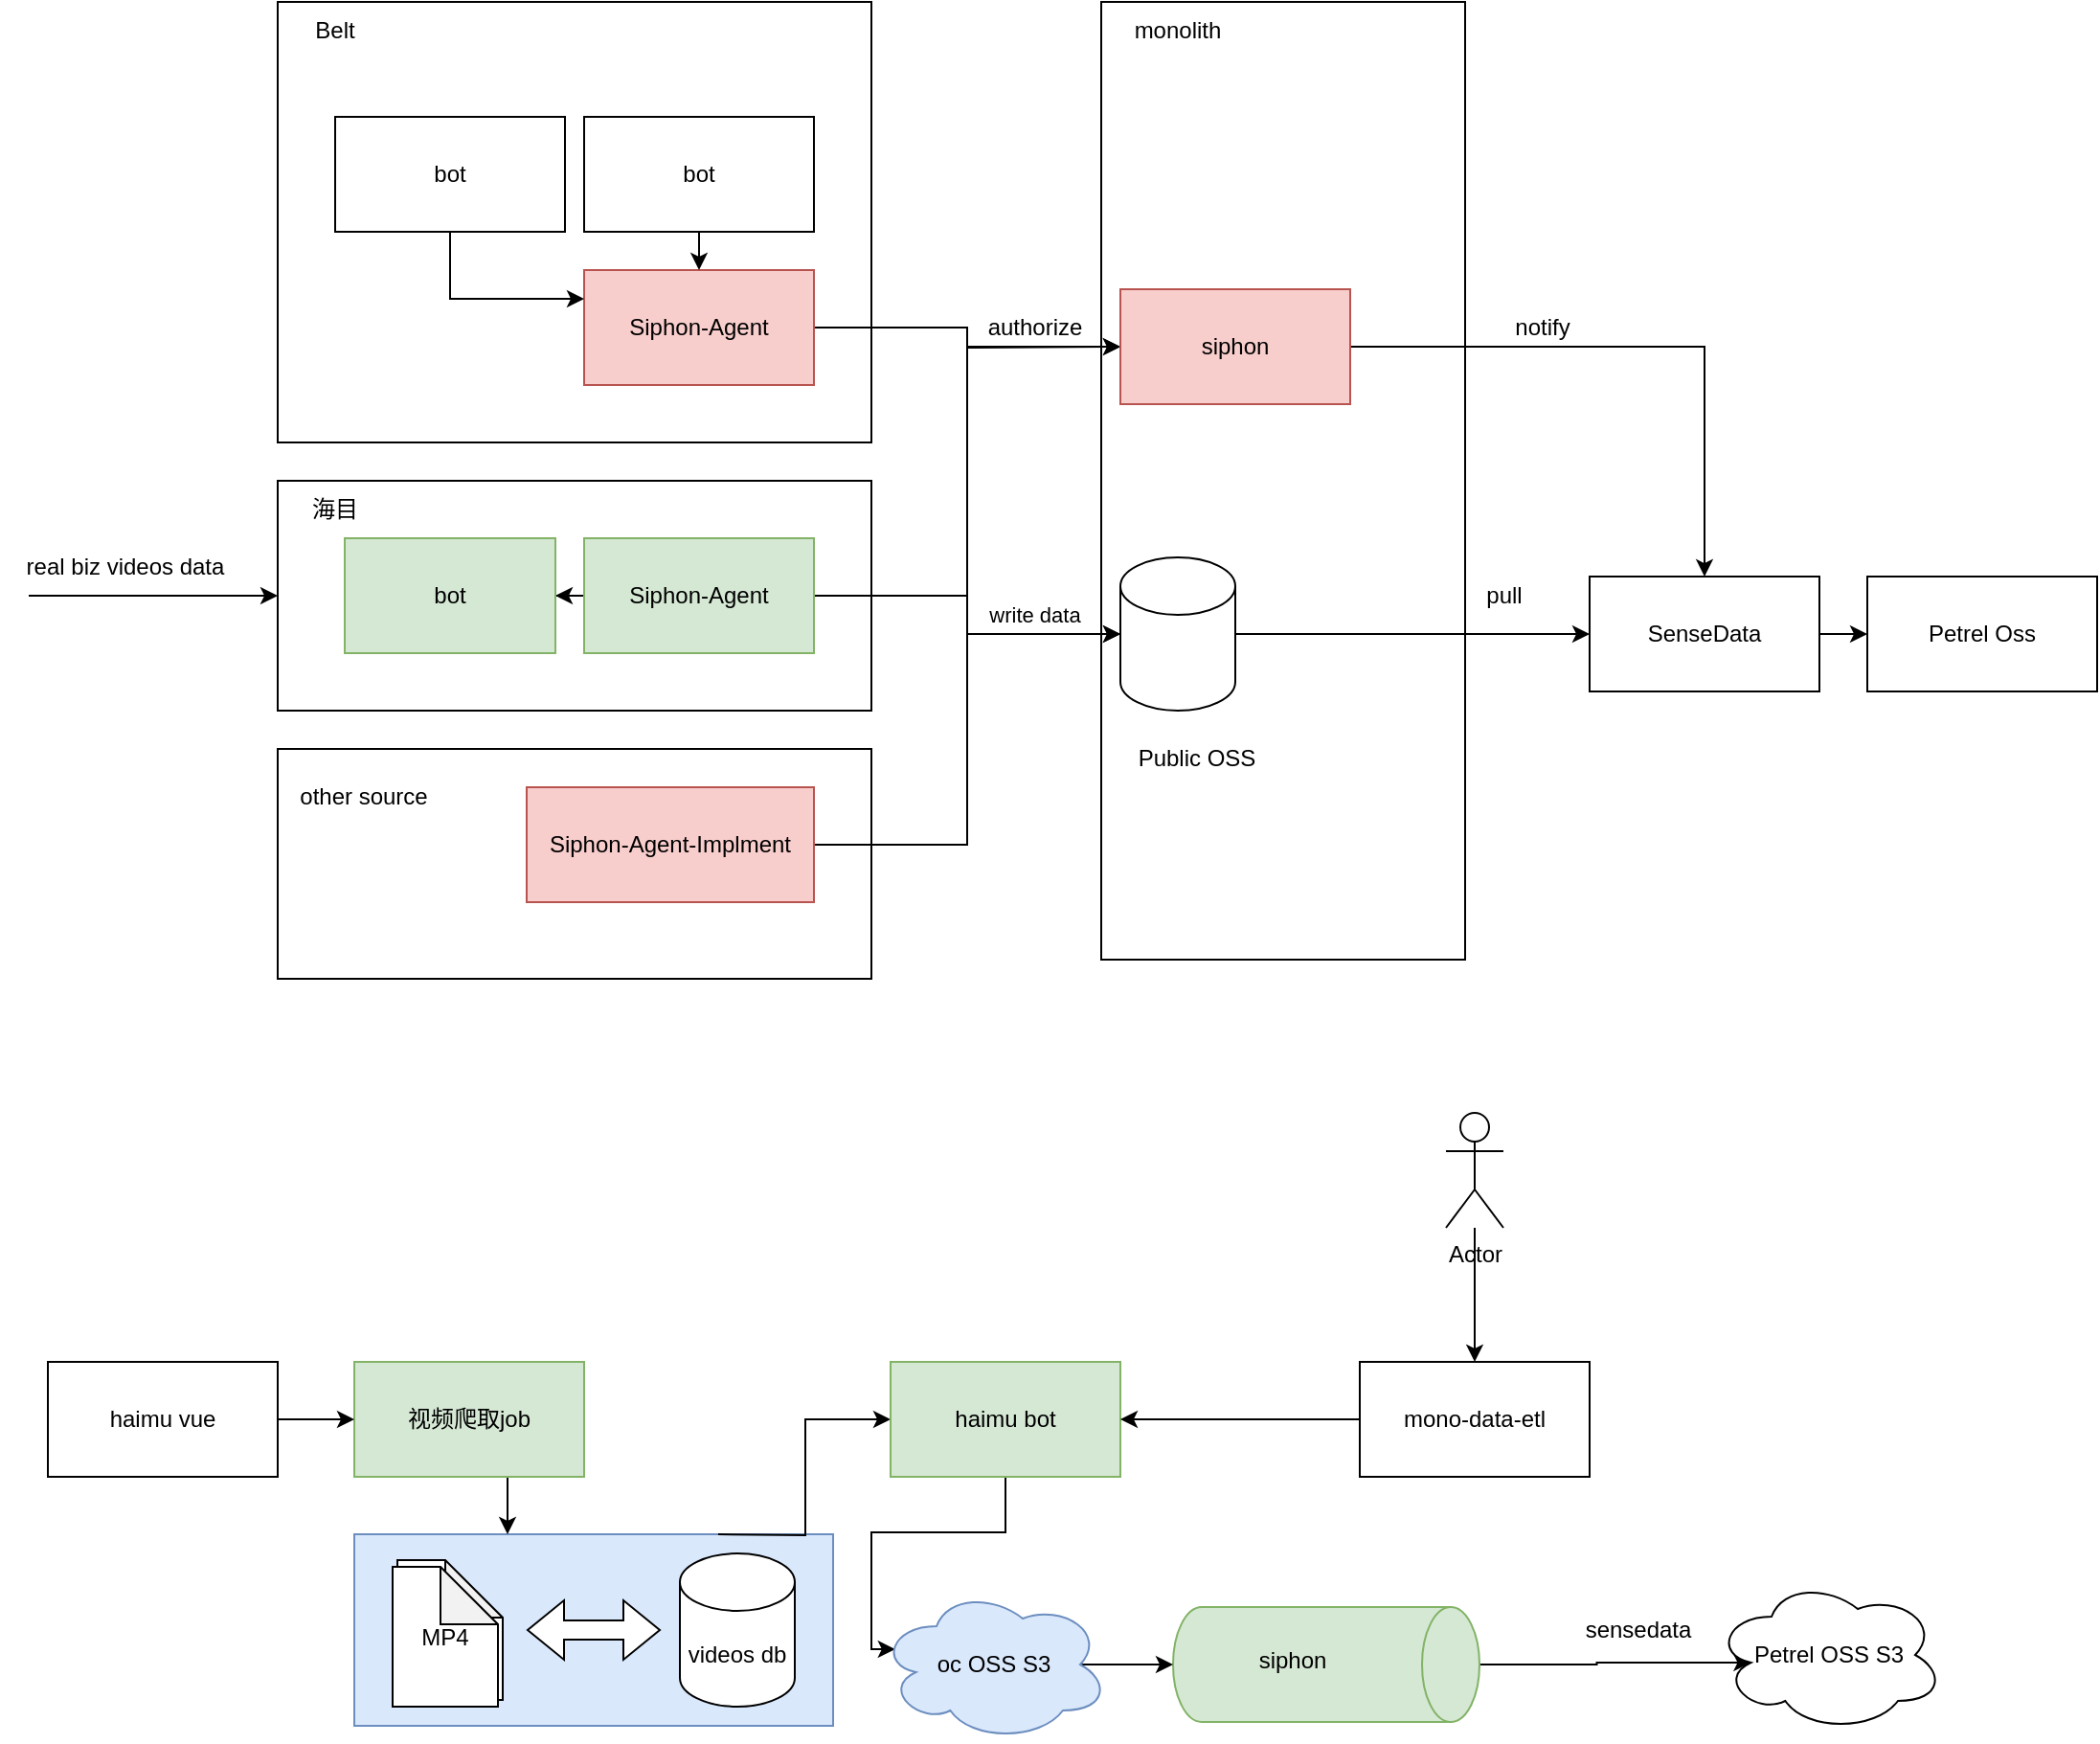 <mxfile version="21.0.10" type="github"><diagram name="第 1 页" id="UN5WAsyzbEysRX2wnohu"><mxGraphModel dx="1781" dy="549" grid="1" gridSize="10" guides="1" tooltips="1" connect="1" arrows="1" fold="1" page="1" pageScale="1" pageWidth="827" pageHeight="1169" math="0" shadow="0"><root><mxCell id="0"/><mxCell id="1" parent="0"/><mxCell id="QIzPGmTPXy7JScu6fTKh-37" value="" style="rounded=0;whiteSpace=wrap;html=1;fillColor=#dae8fc;strokeColor=#6c8ebf;" parent="1" vertex="1"><mxGeometry x="140" y="920" width="250" height="100" as="geometry"/></mxCell><mxCell id="kEsVyZl3afkbsXwI3mNf-15" value="" style="whiteSpace=wrap;html=1;" parent="1" vertex="1"><mxGeometry x="530" y="120" width="190" height="500" as="geometry"/></mxCell><mxCell id="kEsVyZl3afkbsXwI3mNf-1" value="" style="whiteSpace=wrap;html=1;" parent="1" vertex="1"><mxGeometry x="100" y="120" width="310" height="230" as="geometry"/></mxCell><mxCell id="kEsVyZl3afkbsXwI3mNf-2" value="Belt" style="text;html=1;strokeColor=none;fillColor=none;align=center;verticalAlign=middle;whiteSpace=wrap;rounded=0;" parent="1" vertex="1"><mxGeometry x="100" y="120" width="60" height="30" as="geometry"/></mxCell><mxCell id="kEsVyZl3afkbsXwI3mNf-21" style="edgeStyle=orthogonalEdgeStyle;rounded=0;orthogonalLoop=1;jettySize=auto;html=1;exitX=1;exitY=0.5;exitDx=0;exitDy=0;" parent="1" source="kEsVyZl3afkbsXwI3mNf-3" edge="1"><mxGeometry relative="1" as="geometry"><mxPoint x="540" y="300" as="targetPoint"/></mxGeometry></mxCell><mxCell id="kEsVyZl3afkbsXwI3mNf-22" style="edgeStyle=orthogonalEdgeStyle;rounded=0;orthogonalLoop=1;jettySize=auto;html=1;exitX=1;exitY=0.75;exitDx=0;exitDy=0;entryX=0;entryY=0.5;entryDx=0;entryDy=0;entryPerimeter=0;fillColor=#d5e8d4;strokeColor=#000000;" parent="1" source="kEsVyZl3afkbsXwI3mNf-3" target="kEsVyZl3afkbsXwI3mNf-17" edge="1"><mxGeometry relative="1" as="geometry"><Array as="points"><mxPoint x="380" y="290"/><mxPoint x="460" y="290"/><mxPoint x="460" y="450"/></Array></mxGeometry></mxCell><mxCell id="kEsVyZl3afkbsXwI3mNf-23" value="write data" style="edgeLabel;html=1;align=center;verticalAlign=middle;resizable=0;points=[];" parent="kEsVyZl3afkbsXwI3mNf-22" vertex="1" connectable="0"><mxGeometry x="0.679" y="1" relative="1" as="geometry"><mxPoint x="9" y="-9" as="offset"/></mxGeometry></mxCell><mxCell id="kEsVyZl3afkbsXwI3mNf-3" value="Siphon-Agent" style="rounded=0;whiteSpace=wrap;html=1;fillColor=#f8cecc;strokeColor=#b85450;" parent="1" vertex="1"><mxGeometry x="260" y="260" width="120" height="60" as="geometry"/></mxCell><mxCell id="kEsVyZl3afkbsXwI3mNf-7" style="edgeStyle=orthogonalEdgeStyle;rounded=0;orthogonalLoop=1;jettySize=auto;html=1;exitX=0.5;exitY=1;exitDx=0;exitDy=0;entryX=0.5;entryY=0;entryDx=0;entryDy=0;" parent="1" source="kEsVyZl3afkbsXwI3mNf-4" target="kEsVyZl3afkbsXwI3mNf-3" edge="1"><mxGeometry relative="1" as="geometry"/></mxCell><mxCell id="kEsVyZl3afkbsXwI3mNf-4" value="bot" style="rounded=0;whiteSpace=wrap;html=1;" parent="1" vertex="1"><mxGeometry x="260" y="180" width="120" height="60" as="geometry"/></mxCell><mxCell id="kEsVyZl3afkbsXwI3mNf-6" style="edgeStyle=orthogonalEdgeStyle;rounded=0;orthogonalLoop=1;jettySize=auto;html=1;exitX=0.5;exitY=1;exitDx=0;exitDy=0;entryX=0;entryY=0.25;entryDx=0;entryDy=0;" parent="1" source="kEsVyZl3afkbsXwI3mNf-5" target="kEsVyZl3afkbsXwI3mNf-3" edge="1"><mxGeometry relative="1" as="geometry"/></mxCell><mxCell id="kEsVyZl3afkbsXwI3mNf-5" value="bot" style="rounded=0;whiteSpace=wrap;html=1;" parent="1" vertex="1"><mxGeometry x="130" y="180" width="120" height="60" as="geometry"/></mxCell><mxCell id="kEsVyZl3afkbsXwI3mNf-8" value="" style="whiteSpace=wrap;html=1;" parent="1" vertex="1"><mxGeometry x="100" y="510" width="310" height="120" as="geometry"/></mxCell><mxCell id="kEsVyZl3afkbsXwI3mNf-9" value="other source" style="text;html=1;strokeColor=none;fillColor=none;align=center;verticalAlign=middle;whiteSpace=wrap;rounded=0;" parent="1" vertex="1"><mxGeometry x="100" y="520" width="90" height="30" as="geometry"/></mxCell><mxCell id="kEsVyZl3afkbsXwI3mNf-20" style="edgeStyle=orthogonalEdgeStyle;rounded=0;orthogonalLoop=1;jettySize=auto;html=1;exitX=1;exitY=0.5;exitDx=0;exitDy=0;entryX=0;entryY=0.5;entryDx=0;entryDy=0;" parent="1" source="kEsVyZl3afkbsXwI3mNf-10" target="kEsVyZl3afkbsXwI3mNf-19" edge="1"><mxGeometry relative="1" as="geometry"/></mxCell><mxCell id="kEsVyZl3afkbsXwI3mNf-10" value="Siphon-Agent-Implment" style="rounded=0;whiteSpace=wrap;html=1;fillColor=#f8cecc;strokeColor=#b85450;" parent="1" vertex="1"><mxGeometry x="230" y="530" width="150" height="60" as="geometry"/></mxCell><mxCell id="kEsVyZl3afkbsXwI3mNf-16" value="monolith" style="text;html=1;strokeColor=none;fillColor=none;align=center;verticalAlign=middle;whiteSpace=wrap;rounded=0;" parent="1" vertex="1"><mxGeometry x="540" y="120" width="60" height="30" as="geometry"/></mxCell><mxCell id="kEsVyZl3afkbsXwI3mNf-30" style="edgeStyle=orthogonalEdgeStyle;rounded=0;orthogonalLoop=1;jettySize=auto;html=1;exitX=1;exitY=0.5;exitDx=0;exitDy=0;exitPerimeter=0;entryX=0;entryY=0.5;entryDx=0;entryDy=0;strokeColor=#000000;" parent="1" source="kEsVyZl3afkbsXwI3mNf-17" target="kEsVyZl3afkbsXwI3mNf-25" edge="1"><mxGeometry relative="1" as="geometry"/></mxCell><mxCell id="kEsVyZl3afkbsXwI3mNf-17" value="" style="shape=cylinder3;whiteSpace=wrap;html=1;boundedLbl=1;backgroundOutline=1;size=15;" parent="1" vertex="1"><mxGeometry x="540" y="410" width="60" height="80" as="geometry"/></mxCell><mxCell id="kEsVyZl3afkbsXwI3mNf-18" value="Public OSS" style="text;html=1;strokeColor=none;fillColor=none;align=center;verticalAlign=middle;whiteSpace=wrap;rounded=0;" parent="1" vertex="1"><mxGeometry x="540" y="500" width="80" height="30" as="geometry"/></mxCell><mxCell id="kEsVyZl3afkbsXwI3mNf-31" style="edgeStyle=orthogonalEdgeStyle;rounded=0;orthogonalLoop=1;jettySize=auto;html=1;exitX=1;exitY=0.5;exitDx=0;exitDy=0;strokeColor=#000000;" parent="1" source="kEsVyZl3afkbsXwI3mNf-19" target="kEsVyZl3afkbsXwI3mNf-25" edge="1"><mxGeometry relative="1" as="geometry"/></mxCell><mxCell id="kEsVyZl3afkbsXwI3mNf-19" value="siphon" style="rounded=0;whiteSpace=wrap;html=1;fillColor=#f8cecc;strokeColor=#b85450;" parent="1" vertex="1"><mxGeometry x="540" y="270" width="120" height="60" as="geometry"/></mxCell><mxCell id="kEsVyZl3afkbsXwI3mNf-24" value="authorize" style="text;html=1;align=center;verticalAlign=middle;resizable=0;points=[];autosize=1;strokeColor=none;fillColor=none;" parent="1" vertex="1"><mxGeometry x="460" y="275" width="70" height="30" as="geometry"/></mxCell><mxCell id="kEsVyZl3afkbsXwI3mNf-34" style="edgeStyle=orthogonalEdgeStyle;rounded=0;orthogonalLoop=1;jettySize=auto;html=1;exitX=1;exitY=0.5;exitDx=0;exitDy=0;entryX=0;entryY=0.5;entryDx=0;entryDy=0;strokeColor=#000000;" parent="1" source="kEsVyZl3afkbsXwI3mNf-25" target="kEsVyZl3afkbsXwI3mNf-26" edge="1"><mxGeometry relative="1" as="geometry"/></mxCell><mxCell id="kEsVyZl3afkbsXwI3mNf-25" value="SenseData" style="whiteSpace=wrap;html=1;" parent="1" vertex="1"><mxGeometry x="785" y="420" width="120" height="60" as="geometry"/></mxCell><mxCell id="kEsVyZl3afkbsXwI3mNf-26" value="Petrel Oss" style="rounded=0;whiteSpace=wrap;html=1;" parent="1" vertex="1"><mxGeometry x="930" y="420" width="120" height="60" as="geometry"/></mxCell><mxCell id="kEsVyZl3afkbsXwI3mNf-27" value="" style="whiteSpace=wrap;html=1;" parent="1" vertex="1"><mxGeometry x="100" y="370" width="310" height="120" as="geometry"/></mxCell><mxCell id="kEsVyZl3afkbsXwI3mNf-28" value="海目" style="text;html=1;strokeColor=none;fillColor=none;align=center;verticalAlign=middle;whiteSpace=wrap;rounded=0;" parent="1" vertex="1"><mxGeometry x="85" y="370" width="90" height="30" as="geometry"/></mxCell><mxCell id="QIzPGmTPXy7JScu6fTKh-3" value="" style="edgeStyle=orthogonalEdgeStyle;rounded=0;orthogonalLoop=1;jettySize=auto;html=1;" parent="1" source="kEsVyZl3afkbsXwI3mNf-29" target="QIzPGmTPXy7JScu6fTKh-1" edge="1"><mxGeometry relative="1" as="geometry"/></mxCell><mxCell id="QIzPGmTPXy7JScu6fTKh-4" style="edgeStyle=orthogonalEdgeStyle;rounded=0;orthogonalLoop=1;jettySize=auto;html=1;exitX=1;exitY=0.5;exitDx=0;exitDy=0;entryX=0;entryY=0.5;entryDx=0;entryDy=0;entryPerimeter=0;" parent="1" source="kEsVyZl3afkbsXwI3mNf-29" target="kEsVyZl3afkbsXwI3mNf-17" edge="1"><mxGeometry relative="1" as="geometry"/></mxCell><mxCell id="kEsVyZl3afkbsXwI3mNf-29" value="Siphon-Agent" style="rounded=0;whiteSpace=wrap;html=1;fillColor=#d5e8d4;strokeColor=#82b366;" parent="1" vertex="1"><mxGeometry x="260" y="400" width="120" height="60" as="geometry"/></mxCell><mxCell id="kEsVyZl3afkbsXwI3mNf-32" value="notify" style="text;html=1;align=center;verticalAlign=middle;resizable=0;points=[];autosize=1;strokeColor=none;fillColor=none;" parent="1" vertex="1"><mxGeometry x="735" y="275" width="50" height="30" as="geometry"/></mxCell><mxCell id="kEsVyZl3afkbsXwI3mNf-33" value="pull" style="text;html=1;align=center;verticalAlign=middle;resizable=0;points=[];autosize=1;strokeColor=none;fillColor=none;" parent="1" vertex="1"><mxGeometry x="720" y="415" width="40" height="30" as="geometry"/></mxCell><mxCell id="QIzPGmTPXy7JScu6fTKh-1" value="bot" style="rounded=0;whiteSpace=wrap;html=1;fillColor=#d5e8d4;strokeColor=#82b366;" parent="1" vertex="1"><mxGeometry x="135" y="400" width="110" height="60" as="geometry"/></mxCell><mxCell id="QIzPGmTPXy7JScu6fTKh-6" value="" style="endArrow=classic;html=1;rounded=0;entryX=0;entryY=0.5;entryDx=0;entryDy=0;" parent="1" target="kEsVyZl3afkbsXwI3mNf-27" edge="1"><mxGeometry width="50" height="50" relative="1" as="geometry"><mxPoint x="-30" y="430" as="sourcePoint"/><mxPoint x="500" y="340" as="targetPoint"/></mxGeometry></mxCell><mxCell id="QIzPGmTPXy7JScu6fTKh-7" value="real biz videos data" style="text;html=1;align=center;verticalAlign=middle;resizable=0;points=[];autosize=1;strokeColor=none;fillColor=none;" parent="1" vertex="1"><mxGeometry x="-45" y="400" width="130" height="30" as="geometry"/></mxCell><mxCell id="QIzPGmTPXy7JScu6fTKh-15" style="edgeStyle=orthogonalEdgeStyle;rounded=0;orthogonalLoop=1;jettySize=auto;html=1;exitX=0.5;exitY=1;exitDx=0;exitDy=0;" parent="1" source="QIzPGmTPXy7JScu6fTKh-8" edge="1"><mxGeometry relative="1" as="geometry"><mxPoint x="220" y="920" as="targetPoint"/></mxGeometry></mxCell><mxCell id="QIzPGmTPXy7JScu6fTKh-8" value="视频爬取job" style="rounded=0;whiteSpace=wrap;html=1;fillColor=#d5e8d4;strokeColor=#82b366;" parent="1" vertex="1"><mxGeometry x="140" y="830" width="120" height="60" as="geometry"/></mxCell><mxCell id="QIzPGmTPXy7JScu6fTKh-25" style="edgeStyle=orthogonalEdgeStyle;rounded=0;orthogonalLoop=1;jettySize=auto;html=1;entryX=0;entryY=0.5;entryDx=0;entryDy=0;" parent="1" target="QIzPGmTPXy7JScu6fTKh-18" edge="1"><mxGeometry relative="1" as="geometry"><mxPoint x="330" y="920" as="sourcePoint"/></mxGeometry></mxCell><mxCell id="QIzPGmTPXy7JScu6fTKh-9" value="videos db" style="shape=cylinder3;whiteSpace=wrap;html=1;boundedLbl=1;backgroundOutline=1;size=15;" parent="1" vertex="1"><mxGeometry x="310" y="930" width="60" height="80" as="geometry"/></mxCell><mxCell id="QIzPGmTPXy7JScu6fTKh-14" style="edgeStyle=orthogonalEdgeStyle;rounded=0;orthogonalLoop=1;jettySize=auto;html=1;exitX=1;exitY=0.5;exitDx=0;exitDy=0;" parent="1" source="QIzPGmTPXy7JScu6fTKh-13" target="QIzPGmTPXy7JScu6fTKh-8" edge="1"><mxGeometry relative="1" as="geometry"/></mxCell><mxCell id="QIzPGmTPXy7JScu6fTKh-13" value="haimu vue" style="rounded=0;whiteSpace=wrap;html=1;" parent="1" vertex="1"><mxGeometry x="-20" y="830" width="120" height="60" as="geometry"/></mxCell><mxCell id="QIzPGmTPXy7JScu6fTKh-20" style="edgeStyle=orthogonalEdgeStyle;rounded=0;orthogonalLoop=1;jettySize=auto;html=1;exitX=0.5;exitY=1;exitDx=0;exitDy=0;entryX=0.07;entryY=0.4;entryDx=0;entryDy=0;entryPerimeter=0;" parent="1" source="QIzPGmTPXy7JScu6fTKh-18" target="QIzPGmTPXy7JScu6fTKh-40" edge="1"><mxGeometry relative="1" as="geometry"><mxPoint x="490" y="950.0" as="targetPoint"/><Array as="points"><mxPoint x="480" y="919"/><mxPoint x="410" y="919"/><mxPoint x="410" y="980"/></Array></mxGeometry></mxCell><mxCell id="QIzPGmTPXy7JScu6fTKh-18" value="haimu bot" style="rounded=0;whiteSpace=wrap;html=1;fillColor=#d5e8d4;strokeColor=#82b366;" parent="1" vertex="1"><mxGeometry x="420" y="830" width="120" height="60" as="geometry"/></mxCell><mxCell id="QIzPGmTPXy7JScu6fTKh-32" style="edgeStyle=orthogonalEdgeStyle;rounded=0;orthogonalLoop=1;jettySize=auto;html=1;exitX=0;exitY=0.5;exitDx=0;exitDy=0;entryX=1;entryY=0.5;entryDx=0;entryDy=0;" parent="1" source="QIzPGmTPXy7JScu6fTKh-19" target="QIzPGmTPXy7JScu6fTKh-18" edge="1"><mxGeometry relative="1" as="geometry"/></mxCell><mxCell id="QIzPGmTPXy7JScu6fTKh-19" value="mono-data-etl" style="rounded=0;whiteSpace=wrap;html=1;" parent="1" vertex="1"><mxGeometry x="665" y="830" width="120" height="60" as="geometry"/></mxCell><mxCell id="QIzPGmTPXy7JScu6fTKh-29" style="edgeStyle=orthogonalEdgeStyle;rounded=0;orthogonalLoop=1;jettySize=auto;html=1;exitX=0.5;exitY=0;exitDx=0;exitDy=0;exitPerimeter=0;entryX=0.16;entryY=0.55;entryDx=0;entryDy=0;entryPerimeter=0;" parent="1" source="QIzPGmTPXy7JScu6fTKh-22" target="QIzPGmTPXy7JScu6fTKh-36" edge="1"><mxGeometry relative="1" as="geometry"><mxPoint x="780" y="988.25" as="targetPoint"/></mxGeometry></mxCell><mxCell id="QIzPGmTPXy7JScu6fTKh-22" value="" style="shape=cylinder3;whiteSpace=wrap;html=1;boundedLbl=1;backgroundOutline=1;size=15;rotation=90;fillColor=#d5e8d4;strokeColor=#82b366;" parent="1" vertex="1"><mxGeometry x="617.5" y="908" width="60" height="160" as="geometry"/></mxCell><mxCell id="QIzPGmTPXy7JScu6fTKh-23" value="siphon" style="text;html=1;strokeColor=none;fillColor=none;align=center;verticalAlign=middle;whiteSpace=wrap;rounded=0;" parent="1" vertex="1"><mxGeometry x="600" y="971" width="60" height="30" as="geometry"/></mxCell><mxCell id="QIzPGmTPXy7JScu6fTKh-35" value="sensedata" style="text;html=1;align=center;verticalAlign=middle;resizable=0;points=[];autosize=1;strokeColor=none;fillColor=none;" parent="1" vertex="1"><mxGeometry x="770" y="955" width="80" height="30" as="geometry"/></mxCell><mxCell id="QIzPGmTPXy7JScu6fTKh-36" value="Petrel OSS S3" style="ellipse;shape=cloud;whiteSpace=wrap;html=1;" parent="1" vertex="1"><mxGeometry x="850" y="943" width="120" height="80" as="geometry"/></mxCell><mxCell id="QIzPGmTPXy7JScu6fTKh-39" value="" style="edgeStyle=orthogonalEdgeStyle;rounded=0;orthogonalLoop=1;jettySize=auto;html=1;" parent="1" source="QIzPGmTPXy7JScu6fTKh-38" target="QIzPGmTPXy7JScu6fTKh-19" edge="1"><mxGeometry relative="1" as="geometry"/></mxCell><mxCell id="QIzPGmTPXy7JScu6fTKh-38" value="Actor" style="shape=umlActor;verticalLabelPosition=bottom;verticalAlign=top;html=1;outlineConnect=0;" parent="1" vertex="1"><mxGeometry x="710" y="700" width="30" height="60" as="geometry"/></mxCell><mxCell id="QIzPGmTPXy7JScu6fTKh-44" style="edgeStyle=orthogonalEdgeStyle;rounded=0;orthogonalLoop=1;jettySize=auto;html=1;exitX=0.875;exitY=0.5;exitDx=0;exitDy=0;exitPerimeter=0;entryX=0.5;entryY=1;entryDx=0;entryDy=0;entryPerimeter=0;" parent="1" source="QIzPGmTPXy7JScu6fTKh-40" target="QIzPGmTPXy7JScu6fTKh-22" edge="1"><mxGeometry relative="1" as="geometry"/></mxCell><mxCell id="QIzPGmTPXy7JScu6fTKh-40" value="oc OSS S3" style="ellipse;shape=cloud;whiteSpace=wrap;html=1;fillColor=#dae8fc;strokeColor=#6c8ebf;" parent="1" vertex="1"><mxGeometry x="414" y="948" width="120" height="80" as="geometry"/></mxCell><mxCell id="rGYP9HU4FKQ57nxNd4kZ-1" value="MP4" style="shape=note;whiteSpace=wrap;html=1;backgroundOutline=1;darkOpacity=0.05;" parent="1" vertex="1"><mxGeometry x="162.5" y="933.5" width="55" height="73" as="geometry"/></mxCell><mxCell id="rGYP9HU4FKQ57nxNd4kZ-2" value="MP4" style="shape=note;whiteSpace=wrap;html=1;backgroundOutline=1;darkOpacity=0.05;" parent="1" vertex="1"><mxGeometry x="160" y="937" width="55" height="73" as="geometry"/></mxCell><mxCell id="rGYP9HU4FKQ57nxNd4kZ-4" value="" style="shape=flexArrow;endArrow=classic;startArrow=classic;html=1;rounded=0;fillColor=default;" parent="1" edge="1"><mxGeometry width="100" height="100" relative="1" as="geometry"><mxPoint x="230" y="970" as="sourcePoint"/><mxPoint x="300" y="970" as="targetPoint"/></mxGeometry></mxCell></root></mxGraphModel></diagram></mxfile>
